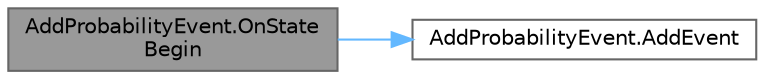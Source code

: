 digraph "AddProbabilityEvent.OnStateBegin"
{
 // LATEX_PDF_SIZE
  bgcolor="transparent";
  edge [fontname=Helvetica,fontsize=10,labelfontname=Helvetica,labelfontsize=10];
  node [fontname=Helvetica,fontsize=10,shape=box,height=0.2,width=0.4];
  rankdir="LR";
  Node1 [id="Node000001",label="AddProbabilityEvent.OnState\lBegin",height=0.2,width=0.4,color="gray40", fillcolor="grey60", style="filled", fontcolor="black",tooltip=" "];
  Node1 -> Node2 [id="edge2_Node000001_Node000002",color="steelblue1",style="solid",tooltip=" "];
  Node2 [id="Node000002",label="AddProbabilityEvent.AddEvent",height=0.2,width=0.4,color="grey40", fillcolor="white", style="filled",URL="$class_add_probability_event.html#ab1e7e2f6c6fd5ba5bdd3dc945e756d39",tooltip=" "];
}
